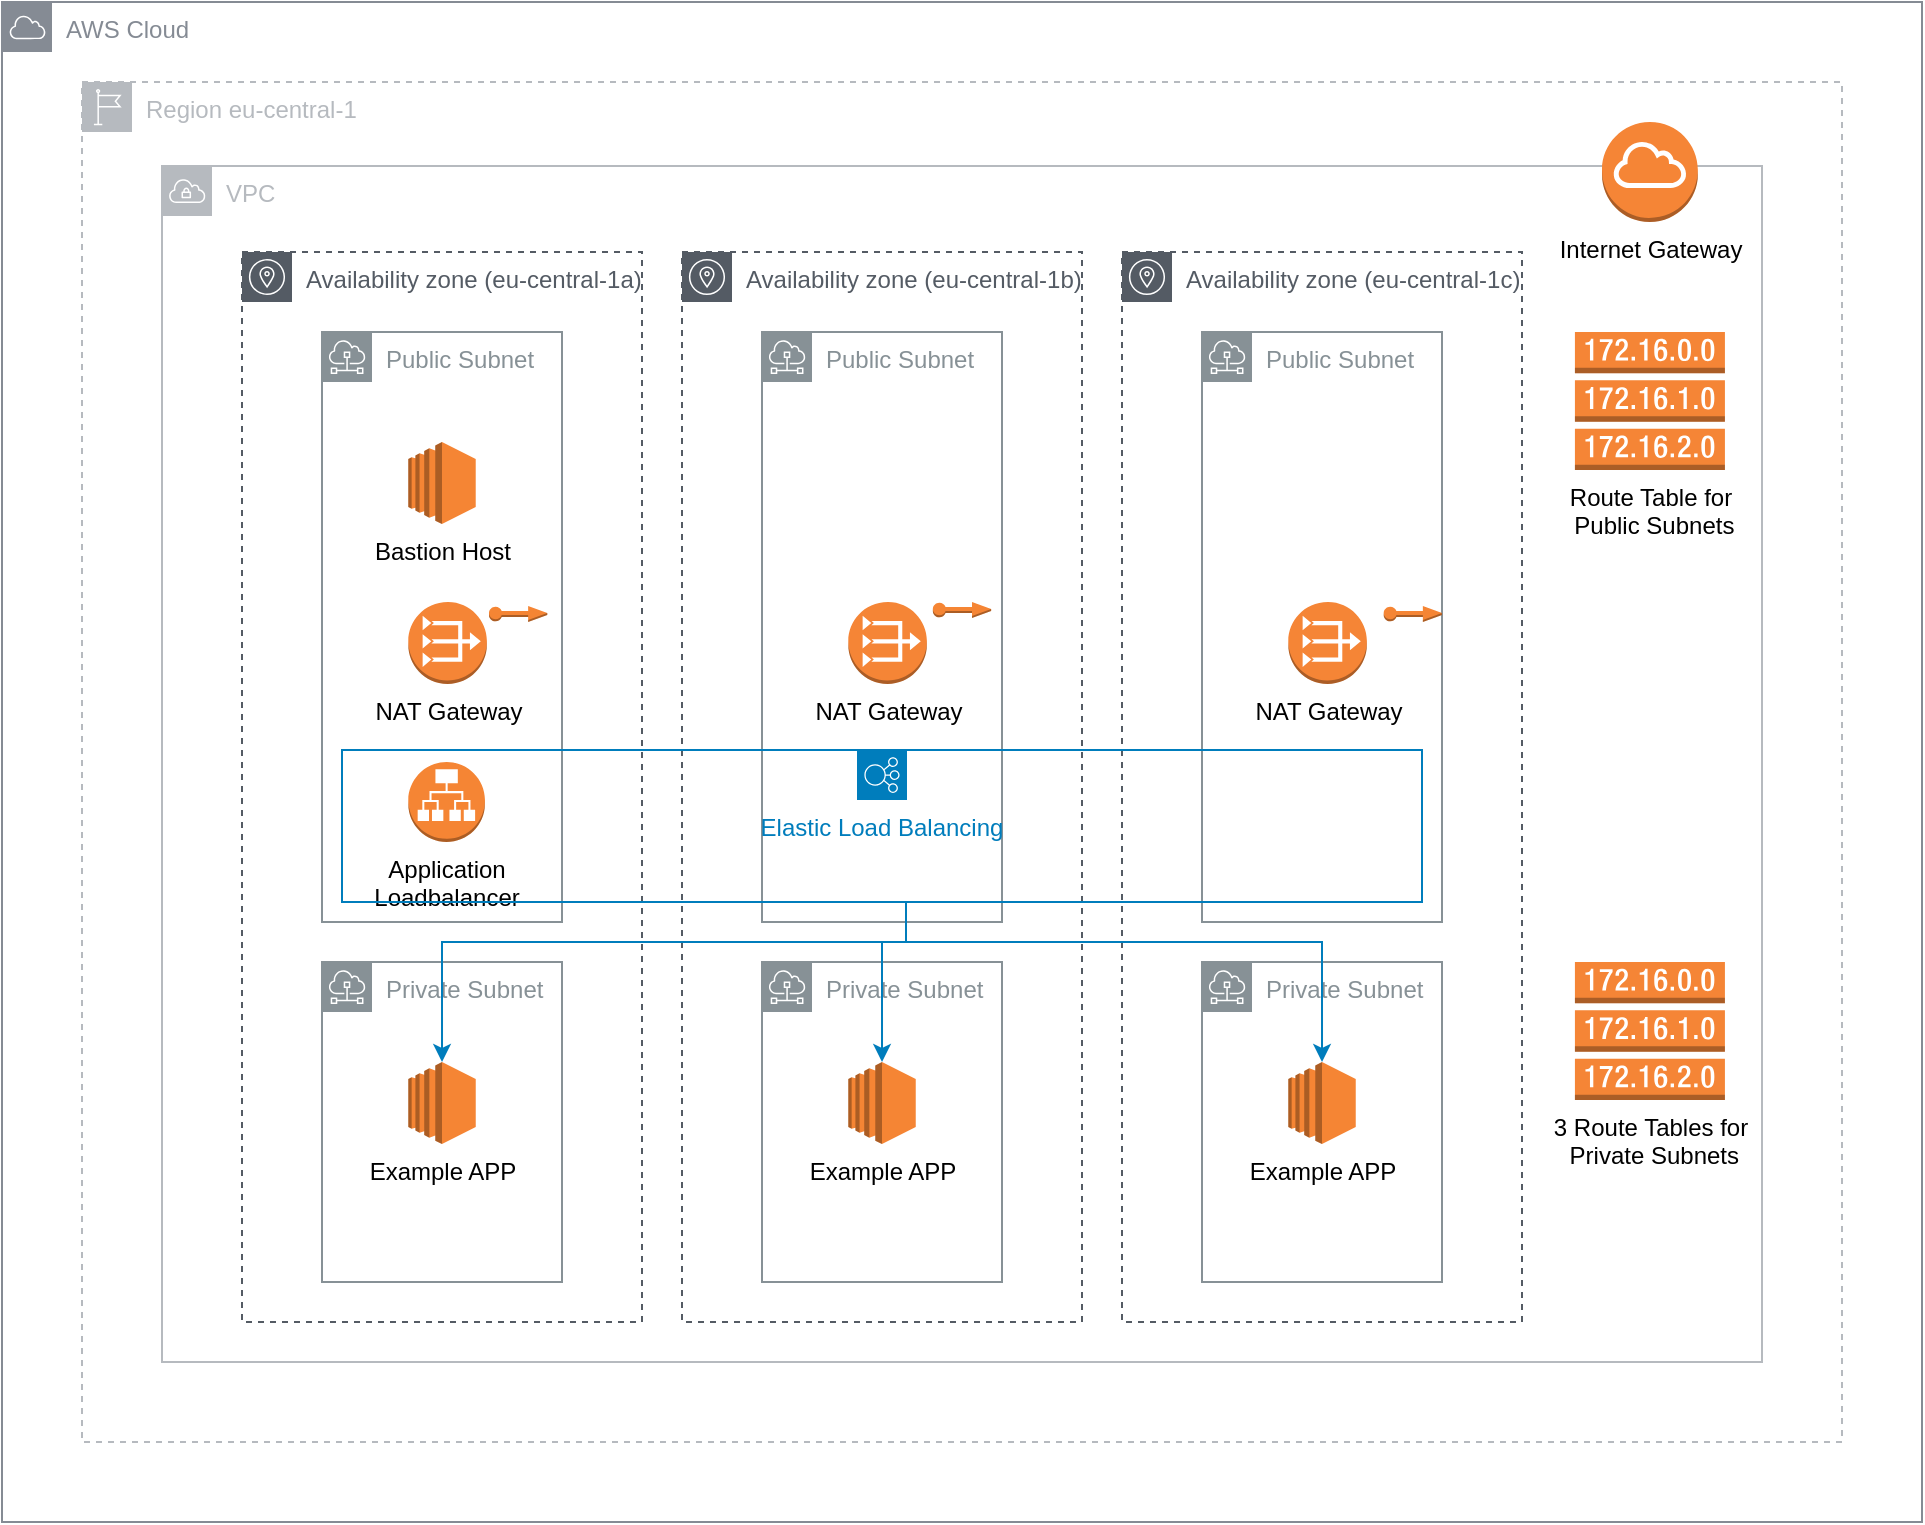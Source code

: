 <mxfile version="14.5.1" type="device"><diagram id="01RKOXSRMU0fLRbqLjaQ" name="CloudFormation Demo"><mxGraphModel dx="1999" dy="1222" grid="1" gridSize="10" guides="1" tooltips="1" connect="1" arrows="1" fold="1" page="1" pageScale="1" pageWidth="1169" pageHeight="827" math="0" shadow="0"><root><mxCell id="0"/><mxCell id="1" parent="0"/><mxCell id="jbHwceMh3oym6G-DXxnP-14" value="AWS Cloud" style="outlineConnect=0;gradientColor=none;html=1;whiteSpace=wrap;fontSize=12;fontStyle=0;shape=mxgraph.aws4.group;grIcon=mxgraph.aws4.group_aws_cloud;strokeColor=#858B94;fillColor=none;verticalAlign=top;align=left;spacingLeft=30;fontColor=#858B94;dashed=0;" parent="1" vertex="1"><mxGeometry x="40" y="40" width="960" height="760" as="geometry"/></mxCell><mxCell id="jbHwceMh3oym6G-DXxnP-15" value="Region eu-central-1" style="outlineConnect=0;gradientColor=none;html=1;whiteSpace=wrap;fontSize=12;fontStyle=0;shape=mxgraph.aws4.group;grIcon=mxgraph.aws4.group_region;strokeColor=#B6BABF;fillColor=none;verticalAlign=top;align=left;spacingLeft=30;fontColor=#B6BABF;dashed=1;" parent="1" vertex="1"><mxGeometry x="80" y="80" width="880" height="680" as="geometry"/></mxCell><mxCell id="jbHwceMh3oym6G-DXxnP-16" value="VPC" style="outlineConnect=0;gradientColor=none;html=1;whiteSpace=wrap;fontSize=12;fontStyle=0;shape=mxgraph.aws4.group;grIcon=mxgraph.aws4.group_vpc;strokeColor=#B6BABF;fillColor=none;verticalAlign=top;align=left;spacingLeft=30;fontColor=#B6BABF;dashed=0;" parent="1" vertex="1"><mxGeometry x="120" y="122" width="800" height="598" as="geometry"/></mxCell><mxCell id="jbHwceMh3oym6G-DXxnP-18" value="Availability zone (eu-central-1a)" style="outlineConnect=0;gradientColor=none;html=1;whiteSpace=wrap;fontSize=12;fontStyle=0;shape=mxgraph.aws4.group;grIcon=mxgraph.aws4.group_availability_zone;strokeColor=#545B64;fillColor=none;verticalAlign=top;align=left;spacingLeft=30;fontColor=#545B64;dashed=1;" parent="1" vertex="1"><mxGeometry x="160" y="165" width="200" height="535" as="geometry"/></mxCell><mxCell id="jbHwceMh3oym6G-DXxnP-12" value="Public Subnet" style="outlineConnect=0;gradientColor=none;html=1;whiteSpace=wrap;fontSize=12;fontStyle=0;shape=mxgraph.aws4.group;grIcon=mxgraph.aws4.group_subnet;strokeColor=#879196;fillColor=none;verticalAlign=top;align=left;spacingLeft=30;fontColor=#879196;dashed=0;" parent="1" vertex="1"><mxGeometry x="200" y="205" width="120" height="295" as="geometry"/></mxCell><mxCell id="jbHwceMh3oym6G-DXxnP-8" value="NAT Gateway" style="outlineConnect=0;dashed=0;verticalLabelPosition=bottom;verticalAlign=top;align=center;html=1;shape=mxgraph.aws3.vpc_nat_gateway;fillColor=#F58536;gradientColor=none;" parent="1" vertex="1"><mxGeometry x="243.15" y="340" width="39.29" height="41" as="geometry"/></mxCell><mxCell id="jbHwceMh3oym6G-DXxnP-19" value="Private Subnet" style="outlineConnect=0;gradientColor=none;html=1;whiteSpace=wrap;fontSize=12;fontStyle=0;shape=mxgraph.aws4.group;grIcon=mxgraph.aws4.group_subnet;strokeColor=#879196;fillColor=none;verticalAlign=top;align=left;spacingLeft=30;fontColor=#879196;dashed=0;" parent="1" vertex="1"><mxGeometry x="200" y="520" width="120" height="160" as="geometry"/></mxCell><mxCell id="jbHwceMh3oym6G-DXxnP-20" value="Bastion Host" style="outlineConnect=0;dashed=0;verticalLabelPosition=bottom;verticalAlign=top;align=center;html=1;shape=mxgraph.aws3.ec2;fillColor=#F58534;gradientColor=none;" parent="1" vertex="1"><mxGeometry x="243.14" y="260" width="33.72" height="41" as="geometry"/></mxCell><mxCell id="jbHwceMh3oym6G-DXxnP-21" value="Application&lt;br&gt;Loadbalancer" style="outlineConnect=0;dashed=0;verticalLabelPosition=bottom;verticalAlign=top;align=center;html=1;shape=mxgraph.aws3.application_load_balancer;fillColor=#F58534;gradientColor=none;" parent="1" vertex="1"><mxGeometry x="243.15" y="420" width="38.33" height="40" as="geometry"/></mxCell><mxCell id="vcGRN2BGfS7ui9ECPgx1-10" value="Example APP" style="outlineConnect=0;dashed=0;verticalLabelPosition=bottom;verticalAlign=top;align=center;html=1;shape=mxgraph.aws3.ec2;fillColor=#F58534;gradientColor=none;" parent="1" vertex="1"><mxGeometry x="243.15" y="570" width="33.72" height="41" as="geometry"/></mxCell><mxCell id="vcGRN2BGfS7ui9ECPgx1-11" value="Availability zone (eu-central-1b)" style="outlineConnect=0;gradientColor=none;html=1;whiteSpace=wrap;fontSize=12;fontStyle=0;shape=mxgraph.aws4.group;grIcon=mxgraph.aws4.group_availability_zone;strokeColor=#545B64;fillColor=none;verticalAlign=top;align=left;spacingLeft=30;fontColor=#545B64;dashed=1;" parent="1" vertex="1"><mxGeometry x="380" y="165" width="200" height="535" as="geometry"/></mxCell><mxCell id="vcGRN2BGfS7ui9ECPgx1-12" value="Public Subnet" style="outlineConnect=0;gradientColor=none;html=1;whiteSpace=wrap;fontSize=12;fontStyle=0;shape=mxgraph.aws4.group;grIcon=mxgraph.aws4.group_subnet;strokeColor=#879196;fillColor=none;verticalAlign=top;align=left;spacingLeft=30;fontColor=#879196;dashed=0;" parent="1" vertex="1"><mxGeometry x="420" y="205" width="120" height="295" as="geometry"/></mxCell><mxCell id="vcGRN2BGfS7ui9ECPgx1-13" value="NAT Gateway" style="outlineConnect=0;dashed=0;verticalLabelPosition=bottom;verticalAlign=top;align=center;html=1;shape=mxgraph.aws3.vpc_nat_gateway;fillColor=#F58536;gradientColor=none;" parent="1" vertex="1"><mxGeometry x="463.15" y="340" width="39.29" height="41" as="geometry"/></mxCell><mxCell id="vcGRN2BGfS7ui9ECPgx1-14" value="Private Subnet" style="outlineConnect=0;gradientColor=none;html=1;whiteSpace=wrap;fontSize=12;fontStyle=0;shape=mxgraph.aws4.group;grIcon=mxgraph.aws4.group_subnet;strokeColor=#879196;fillColor=none;verticalAlign=top;align=left;spacingLeft=30;fontColor=#879196;dashed=0;" parent="1" vertex="1"><mxGeometry x="420" y="520" width="120" height="160" as="geometry"/></mxCell><mxCell id="vcGRN2BGfS7ui9ECPgx1-17" value="Example APP" style="outlineConnect=0;dashed=0;verticalLabelPosition=bottom;verticalAlign=top;align=center;html=1;shape=mxgraph.aws3.ec2;fillColor=#F58534;gradientColor=none;" parent="1" vertex="1"><mxGeometry x="463.15" y="570" width="33.72" height="41" as="geometry"/></mxCell><mxCell id="vcGRN2BGfS7ui9ECPgx1-18" value="Availability zone (eu-central-1c)" style="outlineConnect=0;gradientColor=none;html=1;whiteSpace=wrap;fontSize=12;fontStyle=0;shape=mxgraph.aws4.group;grIcon=mxgraph.aws4.group_availability_zone;strokeColor=#545B64;fillColor=none;verticalAlign=top;align=left;spacingLeft=30;fontColor=#545B64;dashed=1;" parent="1" vertex="1"><mxGeometry x="600" y="165" width="200" height="535" as="geometry"/></mxCell><mxCell id="vcGRN2BGfS7ui9ECPgx1-19" value="Public Subnet" style="outlineConnect=0;gradientColor=none;html=1;whiteSpace=wrap;fontSize=12;fontStyle=0;shape=mxgraph.aws4.group;grIcon=mxgraph.aws4.group_subnet;strokeColor=#879196;fillColor=none;verticalAlign=top;align=left;spacingLeft=30;fontColor=#879196;dashed=0;" parent="1" vertex="1"><mxGeometry x="640" y="205" width="120" height="295" as="geometry"/></mxCell><mxCell id="vcGRN2BGfS7ui9ECPgx1-20" value="NAT Gateway" style="outlineConnect=0;dashed=0;verticalLabelPosition=bottom;verticalAlign=top;align=center;html=1;shape=mxgraph.aws3.vpc_nat_gateway;fillColor=#F58536;gradientColor=none;" parent="1" vertex="1"><mxGeometry x="683.15" y="340" width="39.29" height="41" as="geometry"/></mxCell><mxCell id="vcGRN2BGfS7ui9ECPgx1-21" value="Private Subnet" style="outlineConnect=0;gradientColor=none;html=1;whiteSpace=wrap;fontSize=12;fontStyle=0;shape=mxgraph.aws4.group;grIcon=mxgraph.aws4.group_subnet;strokeColor=#879196;fillColor=none;verticalAlign=top;align=left;spacingLeft=30;fontColor=#879196;dashed=0;" parent="1" vertex="1"><mxGeometry x="640" y="520" width="120" height="160" as="geometry"/></mxCell><mxCell id="vcGRN2BGfS7ui9ECPgx1-24" value="Example APP" style="outlineConnect=0;dashed=0;verticalLabelPosition=bottom;verticalAlign=top;align=center;html=1;shape=mxgraph.aws3.ec2;fillColor=#F58534;gradientColor=none;" parent="1" vertex="1"><mxGeometry x="683.15" y="570" width="33.72" height="41" as="geometry"/></mxCell><mxCell id="TxJIYR5aGZtWIjpxQVzO-1" value="" style="outlineConnect=0;dashed=0;verticalLabelPosition=bottom;verticalAlign=top;align=center;html=1;shape=mxgraph.aws3.elastic_ip;fillColor=#F58534;gradientColor=none;strokeColor=#000000;" parent="1" vertex="1"><mxGeometry x="283.5" y="342" width="29.14" height="8" as="geometry"/></mxCell><mxCell id="TxJIYR5aGZtWIjpxQVzO-2" value="" style="outlineConnect=0;dashed=0;verticalLabelPosition=bottom;verticalAlign=top;align=center;html=1;shape=mxgraph.aws3.elastic_ip;fillColor=#F58534;gradientColor=none;strokeColor=#000000;" parent="1" vertex="1"><mxGeometry x="505.43" y="340" width="29.14" height="8" as="geometry"/></mxCell><mxCell id="TxJIYR5aGZtWIjpxQVzO-3" value="" style="outlineConnect=0;dashed=0;verticalLabelPosition=bottom;verticalAlign=top;align=center;html=1;shape=mxgraph.aws3.elastic_ip;fillColor=#F58534;gradientColor=none;strokeColor=#000000;" parent="1" vertex="1"><mxGeometry x="730.86" y="342" width="29.14" height="8" as="geometry"/></mxCell><mxCell id="TxJIYR5aGZtWIjpxQVzO-14" value="" style="edgeStyle=orthogonalEdgeStyle;rounded=0;orthogonalLoop=1;jettySize=auto;html=1;entryX=0.5;entryY=0;entryDx=0;entryDy=0;entryPerimeter=0;strokeColor=#007DBC;" parent="1" source="TxJIYR5aGZtWIjpxQVzO-16" target="vcGRN2BGfS7ui9ECPgx1-10" edge="1"><mxGeometry relative="1" as="geometry"><mxPoint x="260" y="470" as="sourcePoint"/><mxPoint x="521.48" y="460" as="targetPoint"/><Array as="points"><mxPoint x="492" y="510"/><mxPoint x="260" y="510"/></Array></mxGeometry></mxCell><mxCell id="TxJIYR5aGZtWIjpxQVzO-18" value="" style="edgeStyle=orthogonalEdgeStyle;rounded=0;orthogonalLoop=1;jettySize=auto;html=1;entryX=0.5;entryY=0;entryDx=0;entryDy=0;entryPerimeter=0;strokeColor=#007DBC;" parent="1" target="vcGRN2BGfS7ui9ECPgx1-17" edge="1"><mxGeometry relative="1" as="geometry"><mxPoint x="480" y="510" as="sourcePoint"/><Array as="points"><mxPoint x="480" y="520"/><mxPoint x="480" y="520"/></Array></mxGeometry></mxCell><mxCell id="TxJIYR5aGZtWIjpxQVzO-16" value="Elastic Load Balancing" style="outlineConnect=0;gradientColor=none;html=1;whiteSpace=wrap;fontSize=12;fontStyle=0;shape=mxgraph.aws4.groupCenter;grIcon=mxgraph.aws4.group_elastic_load_balancing;grStroke=1;strokeColor=#007DBC;fillColor=none;verticalAlign=top;align=center;fontColor=#007DBC;dashed=0;spacingTop=25;" parent="1" vertex="1"><mxGeometry x="210" y="414" width="540" height="76" as="geometry"/></mxCell><mxCell id="TxJIYR5aGZtWIjpxQVzO-19" value="" style="edgeStyle=orthogonalEdgeStyle;rounded=0;orthogonalLoop=1;jettySize=auto;html=1;entryX=0.5;entryY=0;entryDx=0;entryDy=0;entryPerimeter=0;strokeColor=#007DBC;" parent="1" source="TxJIYR5aGZtWIjpxQVzO-16" target="vcGRN2BGfS7ui9ECPgx1-24" edge="1"><mxGeometry relative="1" as="geometry"><mxPoint x="501.5" y="500" as="sourcePoint"/><mxPoint x="490.01" y="580" as="targetPoint"/><Array as="points"><mxPoint x="492" y="510"/><mxPoint x="700" y="510"/></Array></mxGeometry></mxCell><mxCell id="TxJIYR5aGZtWIjpxQVzO-20" value="Internet Gateway" style="outlineConnect=0;dashed=0;verticalLabelPosition=bottom;verticalAlign=top;align=center;html=1;shape=mxgraph.aws3.internet_gateway;fillColor=#F58536;gradientColor=none;strokeColor=#000000;" parent="1" vertex="1"><mxGeometry x="840" y="100" width="47.92" height="50" as="geometry"/></mxCell><mxCell id="TxJIYR5aGZtWIjpxQVzO-22" value="Route Table for&lt;br&gt;&amp;nbsp;Public Subnets" style="outlineConnect=0;dashed=0;verticalLabelPosition=bottom;verticalAlign=top;align=center;html=1;shape=mxgraph.aws3.route_table;fillColor=#F58536;gradientColor=none;strokeColor=#000000;" parent="1" vertex="1"><mxGeometry x="826.46" y="205" width="75" height="69" as="geometry"/></mxCell><mxCell id="TxJIYR5aGZtWIjpxQVzO-23" value="3 Route Tables for&lt;br&gt;&amp;nbsp;Private Subnets" style="outlineConnect=0;dashed=0;verticalLabelPosition=bottom;verticalAlign=top;align=center;html=1;shape=mxgraph.aws3.route_table;fillColor=#F58536;gradientColor=none;strokeColor=#000000;" parent="1" vertex="1"><mxGeometry x="826.46" y="520" width="75" height="69" as="geometry"/></mxCell></root></mxGraphModel></diagram></mxfile>